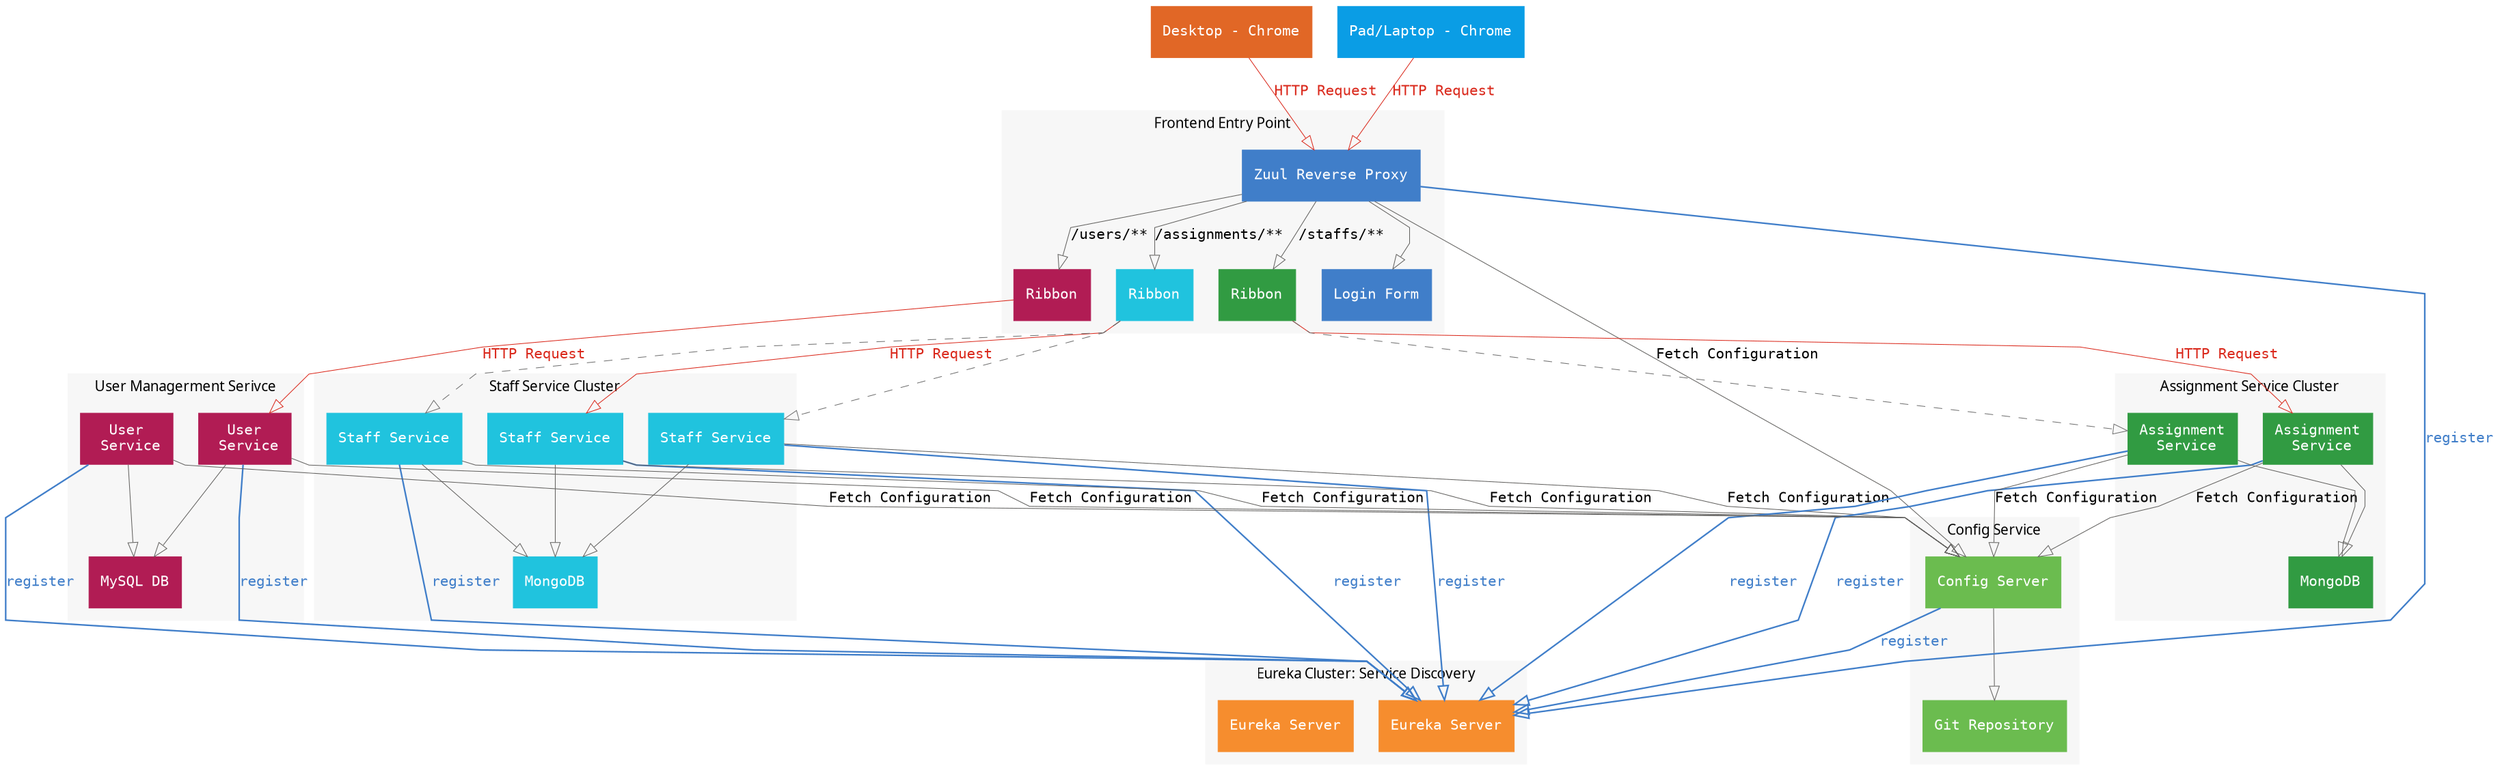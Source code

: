 digraph jigsaw2 {
	fontname="Microsoft YaHei";
    fontsize=10;
    dir=LR;
	
    splines="compound";
    overlap = false;

    graph [dpi=180];

    node [color="#3C7CCC", shape="record", fontname="Consolas", fontsize=10, penwidth=0.5];
    edge [color="#636260", fontname="Consolas", fontsize=10, arrowhead="empty",	penwidth=0.5];

	desktop [label="Desktop - Chrome", color="#E16726", style="filled", fontcolor="#ffffff"];
	pad [label="Pad/Laptop - Chrome", color="#0A9DE5", style="filled", fontcolor="#ffffff"];

    subgraph cluster_eureka {
        label="Eureka Cluster: Service Discovery";
        style="filled"
        color="#F7F7F7"

        eureka_server [label="Eureka Server", color="#F68D2E", style="filled", fontcolor="#ffffff"];    
        eureka_server_2 [label="Eureka Server", color="#F68D2E", style="filled", fontcolor="#ffffff", border="dashed"];
    }

    subgraph cluster_config {
        label="Config Service";
        style="filled"
        color="#F7F7F7"

        config [label="Config Server", color="#6BBC4F", style="filled", fontcolor="#ffffff"];
        gitrepo [label="Git Repository", color="#6BBC4F", style="filled", fontcolor="#ffffff"];

        config -> gitrepo;
    }

  	subgraph cluster_frontend {
		label="Frontend Entry Point";
		style="filled"
		color="#F7F7F7"

        zuul [label="Zuul Reverse Proxy", color="#407EC9", style="filled", fontcolor="#ffffff"];
		
        ribbon_client_staff [label="Ribbon", color="#20C3DE", style="filled", fontcolor="#ffffff"];
		ribbon_client_assignment [label="Ribbon", color="#319B42", style="filled", fontcolor="#ffffff"];
		ribbon_client_user [label="Ribbon", color="#b11c54", style="filled", fontcolor="#ffffff"];

        login [label="Login Form", color="#407EC9", style="filled", fontcolor="#ffffff"];
  	}

  	zuul -> ribbon_client_assignment [label="/staffs/**"];
  	zuul -> ribbon_client_staff [label="/assignments/**"];
    zuul -> ribbon_client_user [label="/users/**"];
    zuul -> login;

    subgraph cluster_staff {
    	label="Staff Service Cluster";
		style="filled"
		color="#F7F7F7"

    	staff_service_1 [label="Staff Service", color="#20C3DE", style="filled", fontcolor="#ffffff"];
    	staff_service_2 [label="Staff Service", color="#20C3DE", style="filled", fontcolor="#ffffff"];
    	staff_service_3 [label="Staff Service", color="#20C3DE", style="filled", fontcolor="#ffffff"];

        mongodb_1 [label="MongoDB", color="#20C3DE", style="filled", fontcolor="#ffffff"];

        staff_service_1 -> mongodb_1;
        staff_service_2 -> mongodb_1;
        staff_service_3 -> mongodb_1;
    }

    subgraph cluster_assignments {
    	label="Assignment Service Cluster";
		style="filled"
		color="#F7F7F7"

    	assignment_service_1 [label="Assignment\n Service", color="#319B42", style="filled", fontcolor="#ffffff"];
    	assignment_service_2 [label="Assignment\n Service", color="#319B42", style="filled", fontcolor="#ffffff"];

        mongodb_2 [label="MongoDB", color="#319B42", style="filled", fontcolor="#ffffff"];

        assignment_service_1 -> mongodb_2;
        assignment_service_2 -> mongodb_2;
    }

    subgraph cluster_user {
        label="User Managerment Serivce";
        style="filled"
        color="#F7F7F7"

        user_service_1 [label="User\n Service", color="#b11c54", style="filled", fontcolor="#ffffff"];
        user_service_2 [label="User\n Service", color="#b11c54", style="filled", fontcolor="#ffffff"];

        mysql [label="MySQL DB", color="#b11c54", style="filled", fontcolor="#ffffff"];

        user_service_1 -> mysql;
        user_service_2 -> mysql;
    }

    desktop -> zuul [label="HTTP Request", color="#DA291C", fontcolor="#DA291C"];
    pad -> zuul [label="HTTP Request", color="#DA291C", fontcolor="#DA291C"];

    zuul -> eureka_server [label="register", color="#407EC9", fontcolor="#407EC9", penwidth="1.1"];
    staff_service_1 -> eureka_server [label="register", color="#407EC9", fontcolor="#407EC9", penwidth="1.1"];
    staff_service_2 -> eureka_server [label="register", color="#407EC9", fontcolor="#407EC9", penwidth="1.1"];
    staff_service_3 -> eureka_server [label="register", color="#407EC9", fontcolor="#407EC9", penwidth="1.1"];

    assignment_service_1 -> eureka_server [label="register", color="#407EC9", fontcolor="#407EC9", penwidth="1.1"];
    assignment_service_2 -> eureka_server [label="register", color="#407EC9", fontcolor="#407EC9", penwidth="1.1"];

    user_service_1 -> eureka_server [label="register", color="#407EC9", fontcolor="#407EC9", penwidth="1.1"];
    user_service_2 -> eureka_server [label="register", color="#407EC9", fontcolor="#407EC9", penwidth="1.1"];

    config -> eureka_server [label="register", color="#407EC9", fontcolor="#407EC9", penwidth="1.1"];

    ribbon_client_staff -> staff_service_1 [label="HTTP Request", color="#DA291C", fontcolor="#DA291C"];
    ribbon_client_staff -> staff_service_2 [style="dashed", color="#707070"];
    ribbon_client_staff -> staff_service_3 [style="dashed", color="#707070"];

    ribbon_client_assignment -> assignment_service_1 [label="HTTP Request", color="#DA291C", fontcolor="#DA291C"];
    ribbon_client_assignment -> assignment_service_2 [style="dashed", color="#707070"];

    ribbon_client_user -> user_service_1 [label="HTTP Request", label="HTTP Request", color="#DA291C", fontcolor="#DA291C"];


    zuul -> config [label="Fetch Configuration"];
    staff_service_1 -> config [label="Fetch Configuration"];
    staff_service_2 -> config [label="Fetch Configuration"];
    staff_service_3 -> config [label="Fetch Configuration"];

    assignment_service_1 -> config [label="Fetch Configuration"];
    assignment_service_2 -> config [label="Fetch Configuration"];

    user_service_1 -> config [label="Fetch Configuration"];
    user_service_2 -> config [label="Fetch Configuration"];
}